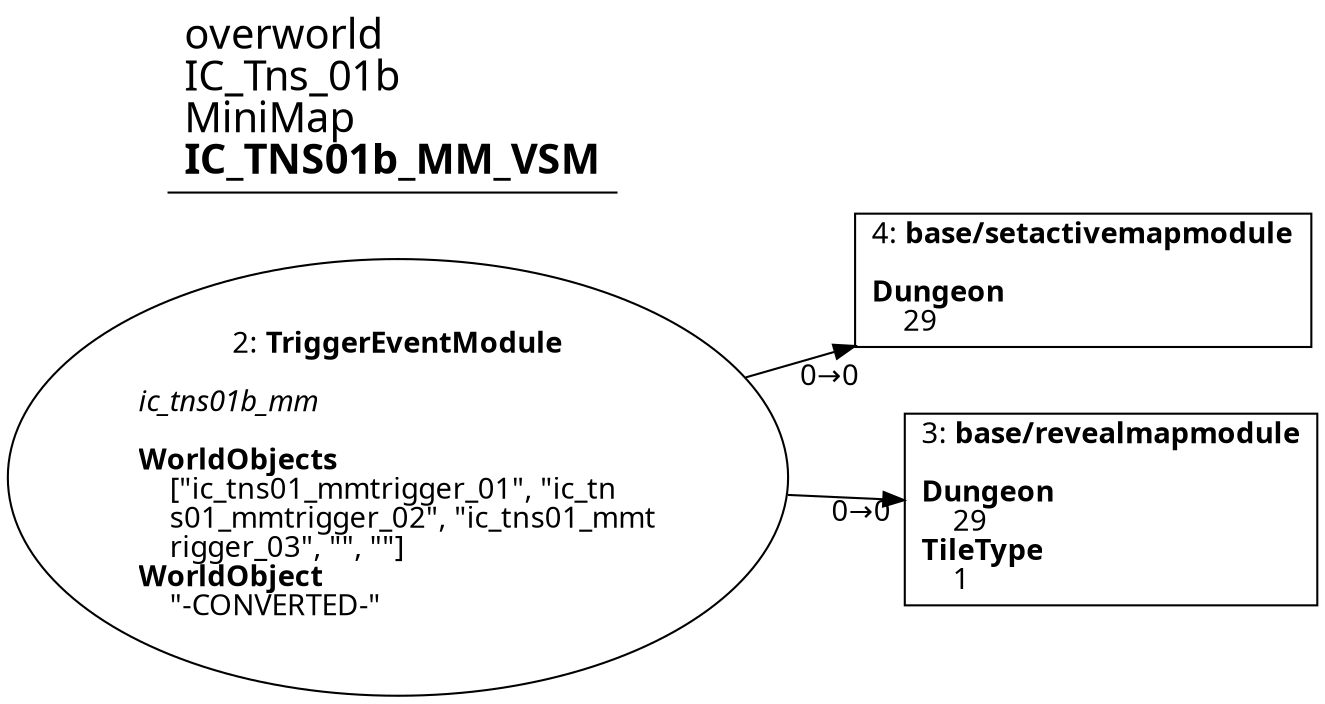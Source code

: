 digraph {
    layout = fdp;
    overlap = prism;
    sep = "+16";
    splines = spline;

    node [ shape = box ];

    graph [ fontname = "Segoe UI" ];
    node [ fontname = "Segoe UI" ];
    edge [ fontname = "Segoe UI" ];

    2 [ label = <2: <b>TriggerEventModule</b><br/><br/><i>ic_tns01b_mm<br align="left"/></i><br align="left"/><b>WorldObjects</b><br align="left"/>    [&quot;ic_tns01_mmtrigger_01&quot;, &quot;ic_tn<br align="left"/>    s01_mmtrigger_02&quot;, &quot;ic_tns01_mmt<br align="left"/>    rigger_03&quot;, &quot;&quot;, &quot;&quot;]<br align="left"/><b>WorldObject</b><br align="left"/>    &quot;-CONVERTED-&quot;<br align="left"/>> ];
    2 [ shape = oval ]
    2 [ pos = "0.19900002,-0.30200002!" ];
    2 -> 4 [ label = "0→0" ];
    2 -> 3 [ label = "0→0" ];

    3 [ label = <3: <b>base/revealmapmodule</b><br/><br/><b>Dungeon</b><br align="left"/>    29<br align="left"/><b>TileType</b><br align="left"/>    1<br align="left"/>> ];
    3 [ pos = "0.469,-0.33600003!" ];

    4 [ label = <4: <b>base/setactivemapmodule</b><br/><br/><b>Dungeon</b><br align="left"/>    29<br align="left"/>> ];
    4 [ pos = "0.45900002,-0.23700002!" ];

    title [ pos = "0.19800001,-0.23600002!" ];
    title [ shape = underline ];
    title [ label = <<font point-size="20">overworld<br align="left"/>IC_Tns_01b<br align="left"/>MiniMap<br align="left"/><b>IC_TNS01b_MM_VSM</b><br align="left"/></font>> ];
}

